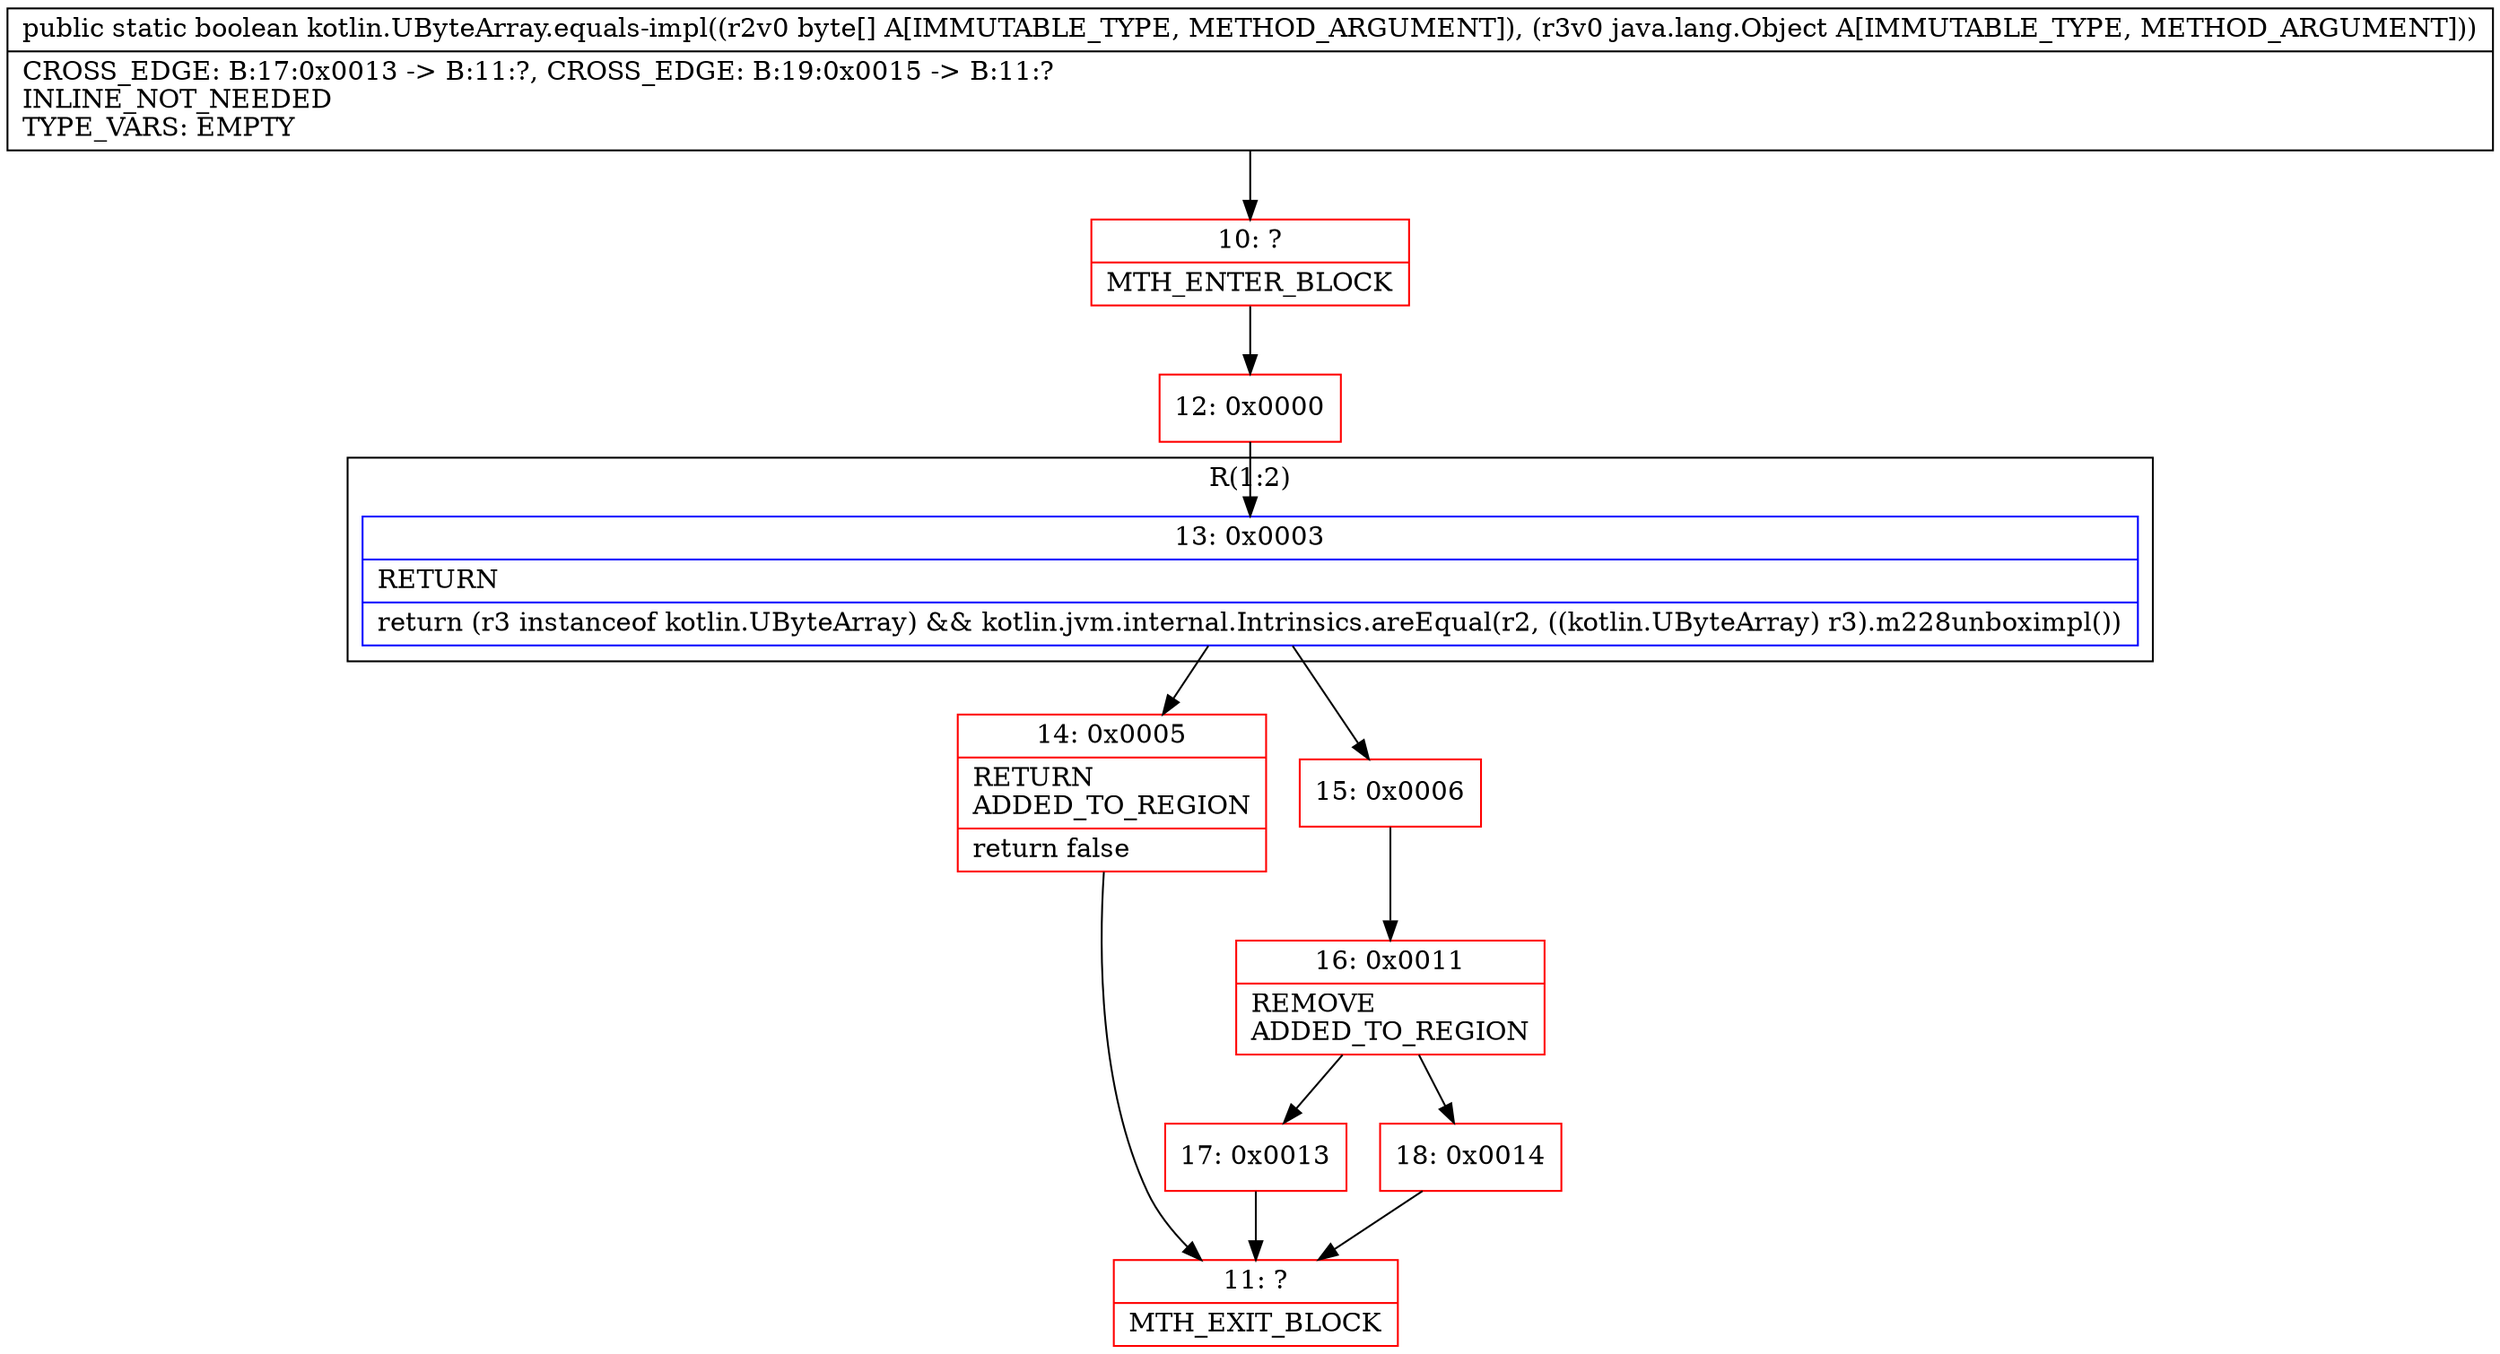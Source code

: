 digraph "CFG forkotlin.UByteArray.equals\-impl([BLjava\/lang\/Object;)Z" {
subgraph cluster_Region_1745420027 {
label = "R(1:2)";
node [shape=record,color=blue];
Node_13 [shape=record,label="{13\:\ 0x0003|RETURN\l|return (r3 instanceof kotlin.UByteArray) && kotlin.jvm.internal.Intrinsics.areEqual(r2, ((kotlin.UByteArray) r3).m228unboximpl())\l}"];
}
Node_10 [shape=record,color=red,label="{10\:\ ?|MTH_ENTER_BLOCK\l}"];
Node_12 [shape=record,color=red,label="{12\:\ 0x0000}"];
Node_14 [shape=record,color=red,label="{14\:\ 0x0005|RETURN\lADDED_TO_REGION\l|return false\l}"];
Node_11 [shape=record,color=red,label="{11\:\ ?|MTH_EXIT_BLOCK\l}"];
Node_15 [shape=record,color=red,label="{15\:\ 0x0006}"];
Node_16 [shape=record,color=red,label="{16\:\ 0x0011|REMOVE\lADDED_TO_REGION\l}"];
Node_17 [shape=record,color=red,label="{17\:\ 0x0013}"];
Node_18 [shape=record,color=red,label="{18\:\ 0x0014}"];
MethodNode[shape=record,label="{public static boolean kotlin.UByteArray.equals\-impl((r2v0 byte[] A[IMMUTABLE_TYPE, METHOD_ARGUMENT]), (r3v0 java.lang.Object A[IMMUTABLE_TYPE, METHOD_ARGUMENT]))  | CROSS_EDGE: B:17:0x0013 \-\> B:11:?, CROSS_EDGE: B:19:0x0015 \-\> B:11:?\lINLINE_NOT_NEEDED\lTYPE_VARS: EMPTY\l}"];
MethodNode -> Node_10;Node_13 -> Node_14;
Node_13 -> Node_15;
Node_10 -> Node_12;
Node_12 -> Node_13;
Node_14 -> Node_11;
Node_15 -> Node_16;
Node_16 -> Node_17;
Node_16 -> Node_18;
Node_17 -> Node_11;
Node_18 -> Node_11;
}

